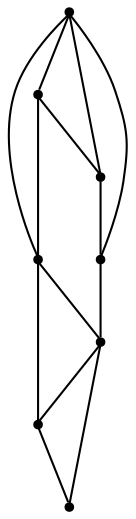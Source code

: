 graph {
  node [shape=point,comment="{\"directed\":false,\"doi\":\"10.1007/3-540-36151-0_12 \",\"figure\":\"1\"}"]

  v0 [pos="1228.7708282470703,1603.8385709126792"]
  v1 [pos="1068.1458791097007,1603.8385709126792"]
  v2 [pos="1020.8958307902019,1347.96355565389"]
  v3 [pos="877.5208155314128,1347.96355565389"]
  v4 [pos="736.3333384195964,1342.4635251363118"]
  v5 [pos="877.5208155314128,1605.4635047912598"]
  v6 [pos="738.2083257039388,1605.151081085205"]
  v7 [pos="593.0208206176758,1602.8384844462078"]

  v7 -- v6 [id="-3",pos="593.0208206176758,1602.8384844462078 738.2083257039388,1605.151081085205 738.2083257039388,1605.151081085205 738.2083257039388,1605.151081085205"]
  v6 -- v5 [id="-4",pos="738.2083257039388,1605.151081085205 877.5208155314128,1605.4635047912598 877.5208155314128,1605.4635047912598 877.5208155314128,1605.4635047912598"]
  v5 -- v1 [id="-5",pos="877.5208155314128,1605.4635047912598 1068.1458791097007,1603.8385709126792 1068.1458791097007,1603.8385709126792 1068.1458791097007,1603.8385709126792"]
  v1 -- v0 [id="-6",pos="1068.1458791097007,1603.8385709126792 1228.7708282470703,1603.8385709126792 1228.7708282470703,1603.8385709126792 1228.7708282470703,1603.8385709126792"]
  v3 -- v2 [id="-14",pos="877.5208155314128,1347.96355565389 1020.8958307902019,1347.96355565389 1020.8958307902019,1347.96355565389 1020.8958307902019,1347.96355565389"]
  v4 -- v6 [id="-17",pos="736.3333384195964,1342.4635251363118 738.2083257039388,1605.151081085205 738.2083257039388,1605.151081085205 738.2083257039388,1605.151081085205"]
  v4 -- v5 [id="-18",pos="736.3333384195964,1342.4635251363118 877.5208155314128,1605.4635047912598 877.5208155314128,1605.4635047912598 877.5208155314128,1605.4635047912598"]
  v3 -- v1 [id="-19",pos="877.5208155314128,1347.96355565389 1068.1458791097007,1603.8385709126792 1068.1458791097007,1603.8385709126792 1068.1458791097007,1603.8385709126792"]
  v2 -- v0 [id="-20",pos="1020.8958307902019,1347.96355565389 1228.7708282470703,1603.8385709126792 1228.7708282470703,1603.8385709126792 1228.7708282470703,1603.8385709126792"]
  v1 -- v2 [id="-21",pos="1068.1458791097007,1603.8385709126792 1020.8958307902019,1347.96355565389 1020.8958307902019,1347.96355565389 1020.8958307902019,1347.96355565389"]
  v7 -- v3 [id="-22",pos="593.0208206176758,1602.8384844462078 877.5208155314128,1347.96355565389 877.5208155314128,1347.96355565389 877.5208155314128,1347.96355565389"]
  v4 -- v3 [id="-24",pos="736.3333384195964,1342.4635251363118 877.5208155314128,1347.96355565389 877.5208155314128,1347.96355565389 877.5208155314128,1347.96355565389"]
  v4 -- v7 [id="-16",pos="736.3333384195964,1342.4635251363118 593.0208206176758,1602.8384844462078 593.0208206176758,1602.8384844462078 593.0208206176758,1602.8384844462078"]
}